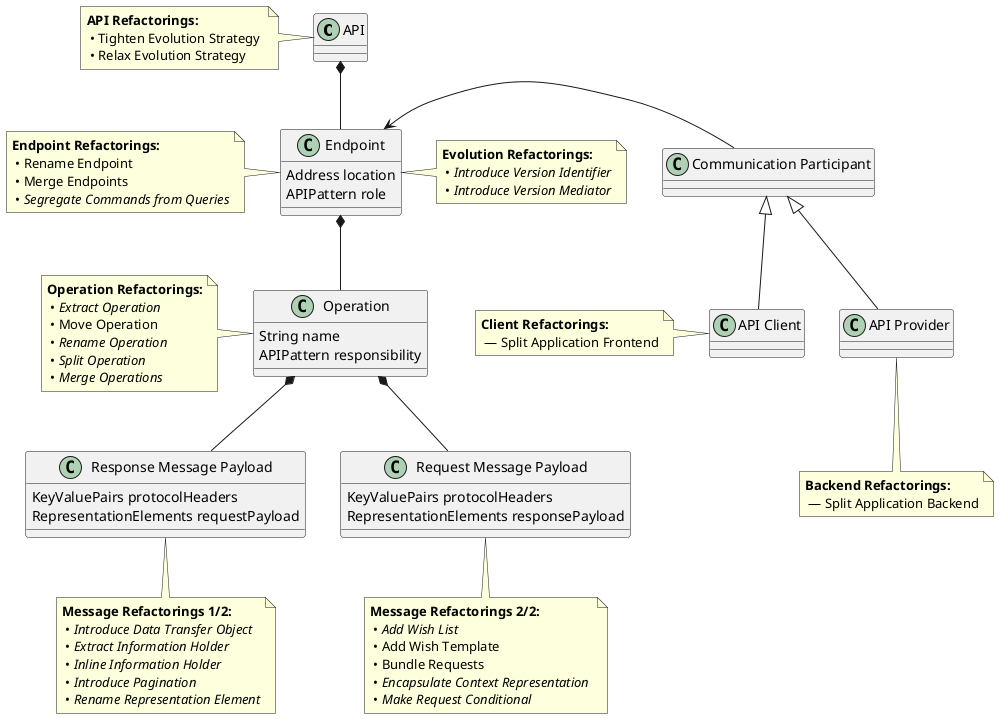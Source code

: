 @startuml

class API {
}
note left: <b>API Refactorings:</b>\n • Tighten Evolution Strategy \n • Relax Evolution Strategy

class Endpoint {
 Address location
 APIPattern role
}
note left: <b>Endpoint Refactorings:</b>\n • Rename Endpoint \n • Merge Endpoints \n • <i>Segregate Commands from Queries</i>

class "Communication Participant" as CommunicationParticipant {
}

CommunicationParticipant -left-> Endpoint

class "API Client" as APIClient {
}
note left: <b>Client Refactorings:</b>\n — Split Application Frontend


class "API Provider" as APIProvider {
}
note bottom: <b>Backend Refactorings:</b>\n — Split Application Backend


APIClient -[hidden]right-> APIProvider

APIClient -up-|> CommunicationParticipant
APIProvider -up-|> CommunicationParticipant

note "<b>Evolution Refactorings:</b>\n • <i>Introduce Version Identifier</i>\n • <i>Introduce Version Mediator</i>" as EvolutionRefactoringNote

class Operation {
 String name
 APIPattern responsibility
}
note left: <b>Operation Refactorings:</b>\n • <i>Extract Operation</i> \n • Move Operation \n • <i>Rename Operation</i> \n • <i>Split Operation</i> \n • <i>Merge Operations</i> 

EvolutionRefactoringNote -left- Endpoint

class "Response Message Payload" as ResponseMessagePayload {
  KeyValuePairs protocolHeaders
  RepresentationElements requestPayload
}
note bottom: <b>Message Refactorings 1/2:</b>\n • <i>Introduce Data Transfer Object</i> \n • <i>Extract Information Holder</i> \n • <i>Inline Information Holder</i> \n • <i>Introduce Pagination</i> \n • <i>Rename Representation Element</i>

class "Request Message Payload" as RequestMessagePayload {
  KeyValuePairs protocolHeaders
  RepresentationElements responsePayload
}
note bottom: <b>Message Refactorings 2/2:</b>\n • <i>Add Wish List</i> \n • Add Wish Template \n • Bundle Requests \n • <i>Encapsulate Context Representation</i> \n • <i>Make Request Conditional</i>

API *-- Endpoint
Endpoint *-- Operation 
Operation *-- RequestMessagePayload 
Operation *-- ResponseMessagePayload
' RequestMessage *-- InParameters
' ResponseMessage*-- OutParameters

@enduml